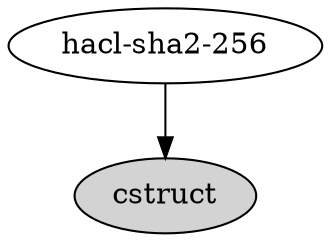 digraph {
	"lib:cstruct"	 [label=cstruct,
		style=filled];
	"lib:hacl-sha2-256"	 [label="hacl-sha2-256"];
	"lib:hacl-sha2-256" -> "lib:cstruct";
}
